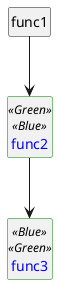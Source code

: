 {
  "sha1": "56cpwa95gv6is4bsugq71xd9a07p70v",
  "insertion": {
    "when": "2024-05-30T20:48:20.662Z",
    "user": "plantuml@gmail.com"
  }
}
@startuml
hide circle
hide fields
hide methods
skinparam class {
FontColor<<Blue>> Blue
FontStyle<<Blue>> Bold, Italic
BorderColor<<Green>> Green
}


class func1
class func2<<Green>><<Blue>>
class func3<<Blue>><<Green>>

func1 --> func2
func2 --> func3
@enduml
